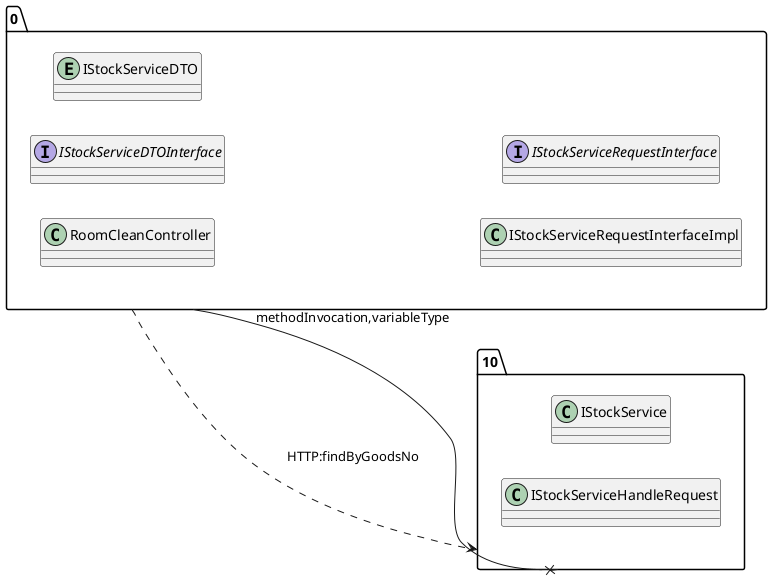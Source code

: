 @startuml 
allow_mixing
left to right direction
package "0"{
class RoomCleanController
interface IStockServiceDTOInterface
entity IStockServiceDTO
class IStockServiceRequestInterfaceImpl
interface IStockServiceRequestInterface

}
package "10"{
class IStockService
class IStockServiceHandleRequest

}
"0" --x "10":methodInvocation,variableType
"0" ..> "10":HTTP:findByGoodsNo
@enduml